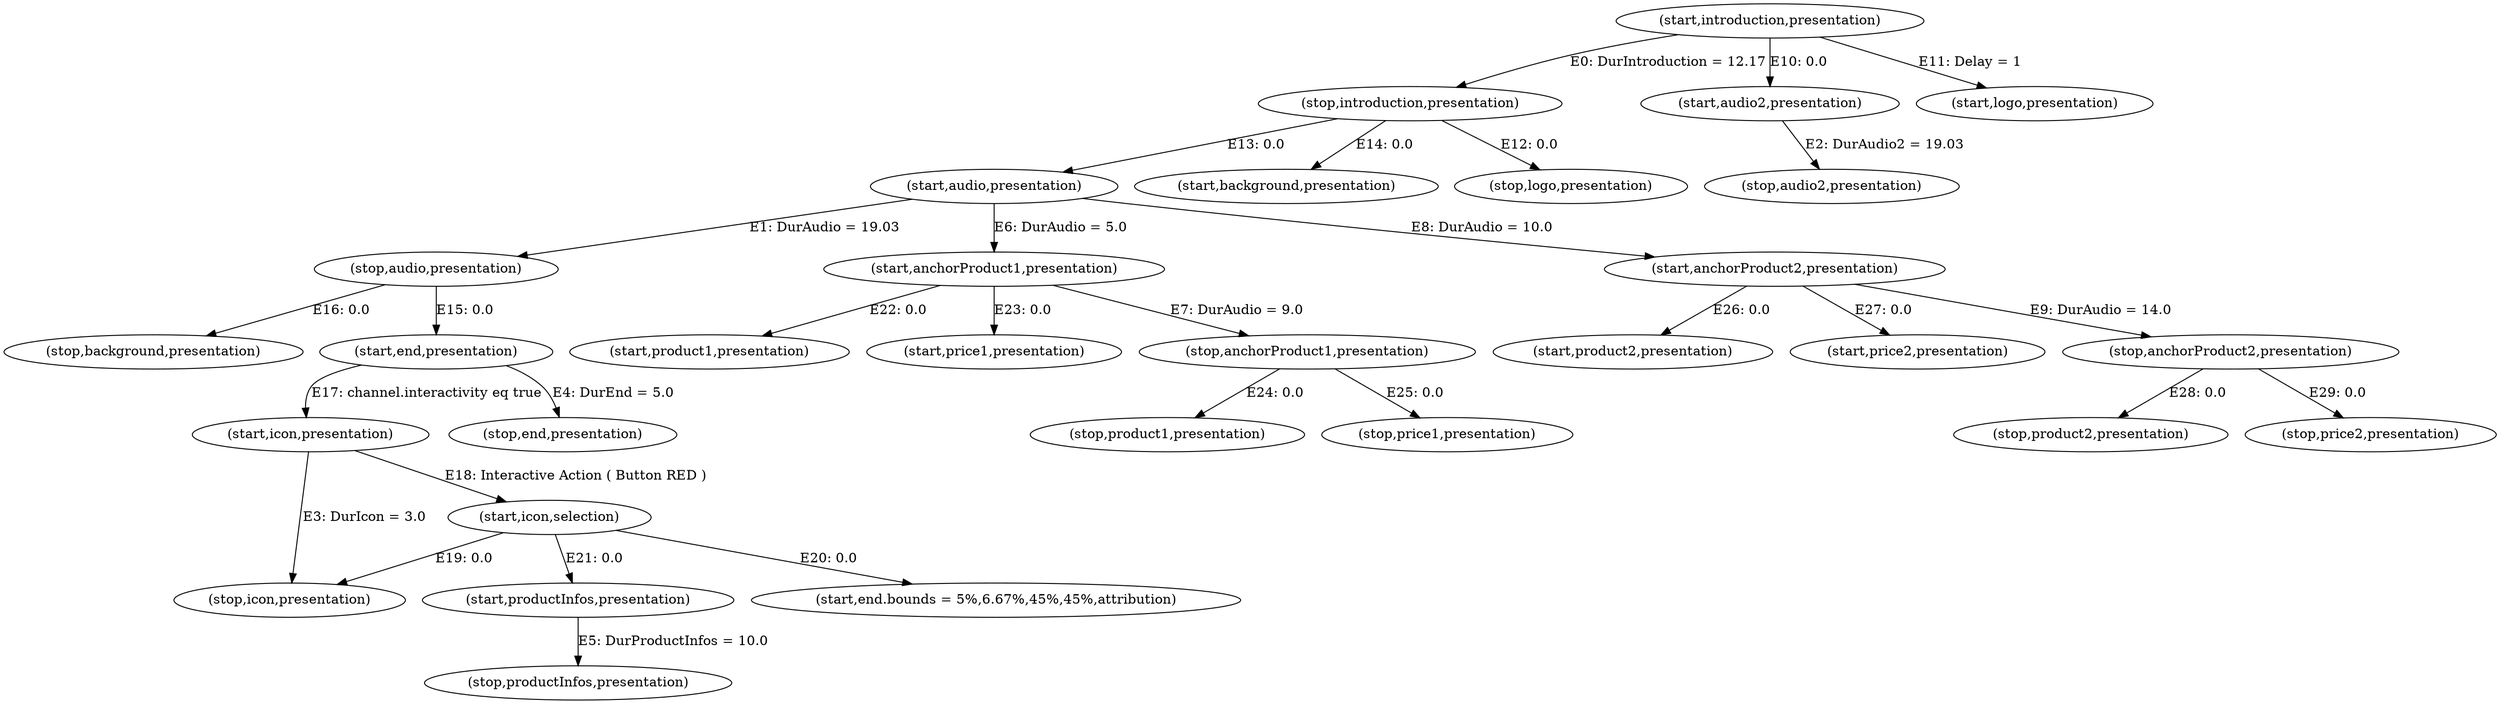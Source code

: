 digraph G {
  "(start,introduction,presentation)";
  "(stop,introduction,presentation)";
  "(start,audio,presentation)";
  "(stop,audio,presentation)";
  "(start,audio2,presentation)";
  "(stop,audio2,presentation)";
  "(start,background,presentation)";
  "(stop,background,presentation)";
  "(start,icon,presentation)";
  "(stop,icon,presentation)";
  "(start,logo,presentation)";
  "(stop,logo,presentation)";
  "(start,end,presentation)";
  "(stop,end,presentation)";
  "(start,productInfos,presentation)";
  "(stop,productInfos,presentation)";
  "(start,product1,presentation)";
  "(stop,product1,presentation)";
  "(start,price1,presentation)";
  "(stop,price1,presentation)";
  "(start,product2,presentation)";
  "(stop,product2,presentation)";
  "(start,price2,presentation)";
  "(stop,price2,presentation)";
  "(start,anchorProduct1,presentation)";
  "(stop,anchorProduct1,presentation)";
  "(start,anchorProduct2,presentation)";
  "(stop,anchorProduct2,presentation)";
  "(start,icon,selection)";
  "(start,end.bounds = 5%,6.67%,45%,45%,attribution)";
  "(start,introduction,presentation)" -> "(stop,introduction,presentation)" [ label="E0: DurIntroduction = 12.17" ];
  "(start,audio,presentation)" -> "(stop,audio,presentation)" [ label="E1: DurAudio = 19.03" ];
  "(start,audio2,presentation)" -> "(stop,audio2,presentation)" [ label="E2: DurAudio2 = 19.03" ];
  "(start,icon,presentation)" -> "(stop,icon,presentation)" [ label="E3: DurIcon = 3.0" ];
  "(start,end,presentation)" -> "(stop,end,presentation)" [ label="E4: DurEnd = 5.0" ];
  "(start,productInfos,presentation)" -> "(stop,productInfos,presentation)" [ label="E5: DurProductInfos = 10.0" ];
  "(start,audio,presentation)" -> "(start,anchorProduct1,presentation)" [ label="E6: DurAudio = 5.0" ];
  "(start,anchorProduct1,presentation)" -> "(stop,anchorProduct1,presentation)" [ label="E7: DurAudio = 9.0" ];
  "(start,audio,presentation)" -> "(start,anchorProduct2,presentation)" [ label="E8: DurAudio = 10.0" ];
  "(start,anchorProduct2,presentation)" -> "(stop,anchorProduct2,presentation)" [ label="E9: DurAudio = 14.0" ];
  "(start,introduction,presentation)" -> "(start,audio2,presentation)" [ label="E10: 0.0" ];
  "(start,introduction,presentation)" -> "(start,logo,presentation)" [ label="E11: Delay = 1" ];
  "(stop,introduction,presentation)" -> "(stop,logo,presentation)" [ label="E12: 0.0" ];
  "(stop,introduction,presentation)" -> "(start,audio,presentation)" [ label="E13: 0.0" ];
  "(stop,introduction,presentation)" -> "(start,background,presentation)" [ label="E14: 0.0" ];
  "(stop,audio,presentation)" -> "(start,end,presentation)" [ label="E15: 0.0" ];
  "(stop,audio,presentation)" -> "(stop,background,presentation)" [ label="E16: 0.0" ];
  "(start,end,presentation)" -> "(start,icon,presentation)" [ label="E17: channel.interactivity eq true" ];
  "(start,icon,presentation)" -> "(start,icon,selection)" [ label="E18: Interactive Action ( Button RED )" ];
  "(start,icon,selection)" -> "(stop,icon,presentation)" [ label="E19: 0.0" ];
  "(start,icon,selection)" -> "(start,end.bounds = 5%,6.67%,45%,45%,attribution)" [ label="E20: 0.0" ];
  "(start,icon,selection)" -> "(start,productInfos,presentation)" [ label="E21: 0.0" ];
  "(start,anchorProduct1,presentation)" -> "(start,product1,presentation)" [ label="E22: 0.0" ];
  "(start,anchorProduct1,presentation)" -> "(start,price1,presentation)" [ label="E23: 0.0" ];
  "(stop,anchorProduct1,presentation)" -> "(stop,product1,presentation)" [ label="E24: 0.0" ];
  "(stop,anchorProduct1,presentation)" -> "(stop,price1,presentation)" [ label="E25: 0.0" ];
  "(start,anchorProduct2,presentation)" -> "(start,product2,presentation)" [ label="E26: 0.0" ];
  "(start,anchorProduct2,presentation)" -> "(start,price2,presentation)" [ label="E27: 0.0" ];
  "(stop,anchorProduct2,presentation)" -> "(stop,product2,presentation)" [ label="E28: 0.0" ];
  "(stop,anchorProduct2,presentation)" -> "(stop,price2,presentation)" [ label="E29: 0.0" ];
}
